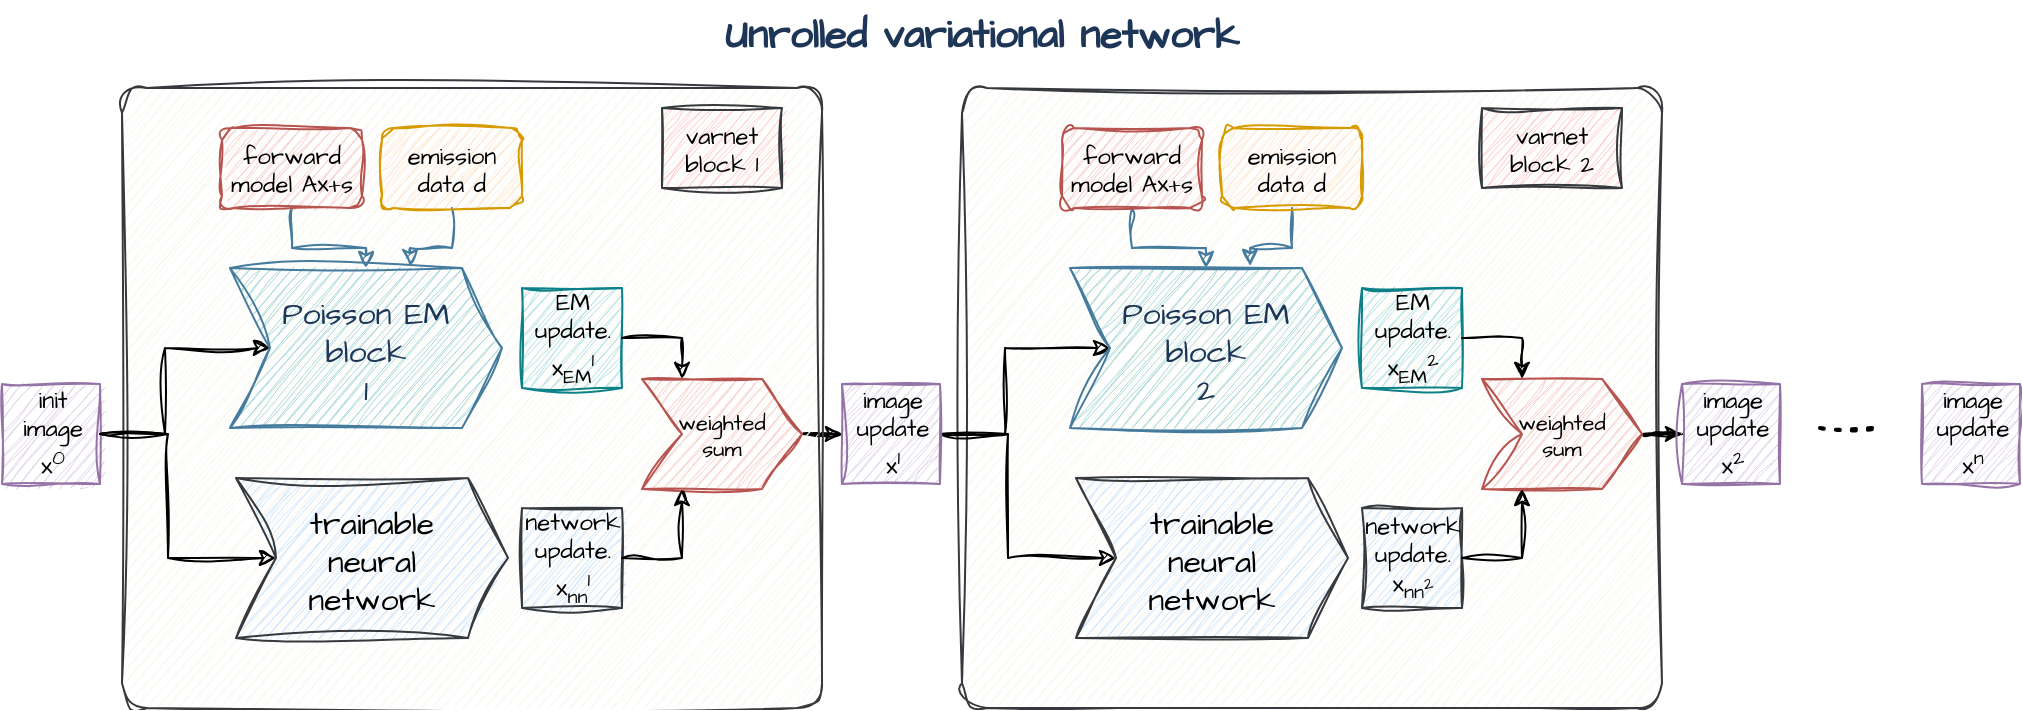 <mxfile version="21.1.6" type="embed">
  <diagram id="Y4sU-rHGqHlIfGgtUhzL" name="Page-1">
    <mxGraphModel dx="765" dy="430" grid="1" gridSize="10" guides="1" tooltips="1" connect="1" arrows="1" fold="1" page="1" pageScale="1" pageWidth="850" pageHeight="1100" math="0" shadow="0">
      <root>
        <mxCell id="0" />
        <mxCell id="1" parent="0" />
        <mxCell id="51" value="" style="rounded=1;sketch=1;curveFitting=1;jiggle=2;fillColor=#f9f7ed;strokeColor=#36393d;arcSize=4;" vertex="1" parent="1">
          <mxGeometry x="500" y="70" width="350" height="310" as="geometry" />
        </mxCell>
        <mxCell id="5" value="Unrolled variational network" style="text;strokeColor=none;fillColor=none;align=center;verticalAlign=middle;rounded=0;fontSize=20;fontFamily=Architects Daughter;fontColor=#1D3557;fontStyle=1" vertex="1" parent="1">
          <mxGeometry x="480" y="26" width="60" height="30" as="geometry" />
        </mxCell>
        <mxCell id="19" value="init&lt;br&gt;image&lt;br&gt;x&lt;sup&gt;0&lt;/sup&gt;" style="rounded=0;sketch=1;hachureGap=4;jiggle=2;curveFitting=1;strokeColor=#9673a6;fontFamily=Architects Daughter;fontSource=https%3A%2F%2Ffonts.googleapis.com%2Fcss%3Ffamily%3DArchitects%2BDaughter;fontSize=12;fillColor=#e1d5e7;align=center;html=1;" vertex="1" parent="1">
          <mxGeometry x="20" y="218" width="49" height="50" as="geometry" />
        </mxCell>
        <mxCell id="46" style="edgeStyle=orthogonalEdgeStyle;rounded=0;orthogonalLoop=1;jettySize=auto;entryX=0;entryY=0.5;entryDx=0;entryDy=0;sketch=1;curveFitting=1;jiggle=2;" edge="1" parent="1" source="40" target="42">
          <mxGeometry relative="1" as="geometry" />
        </mxCell>
        <mxCell id="64" style="edgeStyle=orthogonalEdgeStyle;rounded=0;orthogonalLoop=1;jettySize=auto;sketch=1;curveFitting=1;jiggle=2;" edge="1" parent="1" source="42" target="52">
          <mxGeometry relative="1" as="geometry" />
        </mxCell>
        <mxCell id="66" style="edgeStyle=orthogonalEdgeStyle;rounded=0;orthogonalLoop=1;jettySize=auto;entryX=0;entryY=0.5;entryDx=0;entryDy=0;sketch=1;curveFitting=1;jiggle=2;" edge="1" parent="1" source="42" target="59">
          <mxGeometry relative="1" as="geometry" />
        </mxCell>
        <mxCell id="42" value="image&lt;br&gt;update&lt;br&gt;x&lt;sup&gt;1&lt;/sup&gt;" style="rounded=0;sketch=1;hachureGap=4;jiggle=2;curveFitting=1;strokeColor=#9673a6;fontFamily=Architects Daughter;fontSource=https%3A%2F%2Ffonts.googleapis.com%2Fcss%3Ffamily%3DArchitects%2BDaughter;fontSize=12;fillColor=#e1d5e7;align=center;html=1;" vertex="1" parent="1">
          <mxGeometry x="440" y="218" width="49" height="50" as="geometry" />
        </mxCell>
        <mxCell id="49" value="" style="group" vertex="1" connectable="0" parent="1">
          <mxGeometry x="80" y="70" width="350" height="310" as="geometry" />
        </mxCell>
        <mxCell id="43" value="" style="rounded=1;sketch=1;curveFitting=1;jiggle=2;fillColor=#f9f7ed;strokeColor=#36393d;arcSize=4;" vertex="1" parent="49">
          <mxGeometry width="350" height="310" as="geometry" />
        </mxCell>
        <mxCell id="2" value="Poisson EM&#xa;block&#xa;1" style="shape=step;perimeter=stepPerimeter;fixedSize=1;hachureGap=4;fontFamily=Architects Daughter;fontSource=https%3A%2F%2Ffonts.googleapis.com%2Fcss%3Ffamily%3DArchitects%2BDaughter;fontSize=16;labelBackgroundColor=none;fillColor=#A8DADC;strokeColor=#457B9D;fontColor=#1D3557;rounded=0;sketch=1;curveFitting=1;jiggle=2;" vertex="1" parent="49">
          <mxGeometry x="54" y="90" width="136" height="80" as="geometry" />
        </mxCell>
        <mxCell id="6" value="" style="edgeStyle=orthogonalEdgeStyle;rounded=0;sketch=1;hachureGap=4;jiggle=2;curveFitting=1;orthogonalLoop=1;jettySize=auto;strokeColor=#457B9D;fontFamily=Architects Daughter;fontSource=https%3A%2F%2Ffonts.googleapis.com%2Fcss%3Ffamily%3DArchitects%2BDaughter;fontSize=16;fontColor=#1D3557;fillColor=#A8DADC;entryX=0.662;entryY=-0.012;entryDx=0;entryDy=0;entryPerimeter=0;" edge="1" parent="49" source="7" target="2">
          <mxGeometry relative="1" as="geometry" />
        </mxCell>
        <mxCell id="7" value="emission&#xa;data d" style="rounded=1;sketch=1;hachureGap=4;jiggle=2;curveFitting=1;strokeColor=#d79b00;fontFamily=Architects Daughter;fontSource=https%3A%2F%2Ffonts.googleapis.com%2Fcss%3Ffamily%3DArchitects%2BDaughter;fontSize=12;fillColor=#ffe6cc;" vertex="1" parent="49">
          <mxGeometry x="130" y="20" width="70" height="40" as="geometry" />
        </mxCell>
        <mxCell id="8" value="" style="edgeStyle=orthogonalEdgeStyle;rounded=0;sketch=1;hachureGap=4;jiggle=2;curveFitting=1;orthogonalLoop=1;jettySize=auto;strokeColor=#457B9D;fontFamily=Architects Daughter;fontSource=https%3A%2F%2Ffonts.googleapis.com%2Fcss%3Ffamily%3DArchitects%2BDaughter;fontSize=16;fontColor=#1D3557;fillColor=#A8DADC;" edge="1" parent="49" source="9" target="2">
          <mxGeometry relative="1" as="geometry" />
        </mxCell>
        <mxCell id="9" value="forward&#xa;model Ax+s" style="rounded=1;sketch=1;hachureGap=4;jiggle=2;curveFitting=1;strokeColor=#b85450;fontFamily=Architects Daughter;fontSource=https%3A%2F%2Ffonts.googleapis.com%2Fcss%3Ffamily%3DArchitects%2BDaughter;fontSize=12;fillColor=#f8cecc;" vertex="1" parent="49">
          <mxGeometry x="50" y="20" width="70" height="40" as="geometry" />
        </mxCell>
        <mxCell id="35" style="edgeStyle=orthogonalEdgeStyle;rounded=0;orthogonalLoop=1;jettySize=auto;exitX=1;exitY=0.5;exitDx=0;exitDy=0;sketch=1;curveFitting=1;jiggle=2;" edge="1" parent="49" source="19" target="2">
          <mxGeometry relative="1" as="geometry" />
        </mxCell>
        <mxCell id="21" value="EM&lt;br&gt;update. &lt;br&gt;x&lt;sub&gt;EM&lt;/sub&gt;&lt;sup&gt;1&lt;/sup&gt;" style="rounded=0;sketch=1;hachureGap=4;jiggle=2;curveFitting=1;strokeColor=#0e8088;fontFamily=Architects Daughter;fontSource=https%3A%2F%2Ffonts.googleapis.com%2Fcss%3Ffamily%3DArchitects%2BDaughter;fontSize=12;fillColor=#b0e3e6;align=center;html=1;shadow=0;glass=0;" vertex="1" parent="49">
          <mxGeometry x="200" y="100" width="50" height="50" as="geometry" />
        </mxCell>
        <mxCell id="31" value="trainable&#xa;neural &#xa;network" style="shape=step;perimeter=stepPerimeter;fixedSize=1;hachureGap=4;fontFamily=Architects Daughter;fontSource=https%3A%2F%2Ffonts.googleapis.com%2Fcss%3Ffamily%3DArchitects%2BDaughter;fontSize=16;labelBackgroundColor=none;fillColor=#cce5ff;strokeColor=#36393d;rounded=0;sketch=1;curveFitting=1;jiggle=2;" vertex="1" parent="49">
          <mxGeometry x="57" y="195" width="136" height="80" as="geometry" />
        </mxCell>
        <mxCell id="32" value="network&lt;br&gt;update. &lt;br&gt;x&lt;sub&gt;nn&lt;/sub&gt;&lt;sup&gt;1&lt;/sup&gt;" style="rounded=0;sketch=1;hachureGap=4;jiggle=2;curveFitting=1;strokeColor=#36393d;fontFamily=Architects Daughter;fontSource=https%3A%2F%2Ffonts.googleapis.com%2Fcss%3Ffamily%3DArchitects%2BDaughter;fontSize=12;fillColor=#cce5ff;align=center;html=1;shadow=0;glass=0;" vertex="1" parent="49">
          <mxGeometry x="200" y="210" width="50" height="50" as="geometry" />
        </mxCell>
        <mxCell id="40" value="weighted&#xa;sum" style="shape=step;perimeter=stepPerimeter;fixedSize=1;sketch=1;curveFitting=1;jiggle=2;fontFamily=Architects Daughter;fontSource=https%3A%2F%2Ffonts.googleapis.com%2Fcss%3Ffamily%3DArchitects%2BDaughter;fontSize=11;fillColor=#f8cecc;strokeColor=#b85450;" vertex="1" parent="49">
          <mxGeometry x="260" y="145.5" width="80" height="55" as="geometry" />
        </mxCell>
        <mxCell id="47" style="edgeStyle=orthogonalEdgeStyle;rounded=0;orthogonalLoop=1;jettySize=auto;entryX=0.25;entryY=0;entryDx=0;entryDy=0;sketch=1;curveFitting=1;jiggle=2;" edge="1" parent="49" source="21" target="40">
          <mxGeometry relative="1" as="geometry" />
        </mxCell>
        <mxCell id="48" style="edgeStyle=orthogonalEdgeStyle;rounded=0;orthogonalLoop=1;jettySize=auto;entryX=0.25;entryY=1;entryDx=0;entryDy=0;sketch=1;curveFitting=1;jiggle=2;" edge="1" parent="49" source="32" target="40">
          <mxGeometry relative="1" as="geometry" />
        </mxCell>
        <mxCell id="69" value="varnet&#xa;block 1" style="text;align=center;verticalAlign=middle;resizable=0;points=[];autosize=1;strokeColor=#36393d;fillColor=#ffcccc;fontFamily=Architects Daughter;fontSource=https%3A%2F%2Ffonts.googleapis.com%2Fcss%3Ffamily%3DArchitects%2BDaughter;sketch=1;curveFitting=1;jiggle=2;" vertex="1" parent="49">
          <mxGeometry x="270" y="10" width="60" height="40" as="geometry" />
        </mxCell>
        <mxCell id="36" style="edgeStyle=orthogonalEdgeStyle;rounded=0;orthogonalLoop=1;jettySize=auto;exitX=1;exitY=0.5;exitDx=0;exitDy=0;entryX=0;entryY=0.5;entryDx=0;entryDy=0;sketch=1;curveFitting=1;jiggle=2;" edge="1" parent="1" source="19" target="31">
          <mxGeometry relative="1" as="geometry" />
        </mxCell>
        <mxCell id="52" value="Poisson EM&#xa;block&#xa;2" style="shape=step;perimeter=stepPerimeter;fixedSize=1;hachureGap=4;fontFamily=Architects Daughter;fontSource=https%3A%2F%2Ffonts.googleapis.com%2Fcss%3Ffamily%3DArchitects%2BDaughter;fontSize=16;labelBackgroundColor=none;fillColor=#A8DADC;strokeColor=#457B9D;fontColor=#1D3557;rounded=0;sketch=1;curveFitting=1;jiggle=2;" vertex="1" parent="1">
          <mxGeometry x="554" y="160" width="136" height="80" as="geometry" />
        </mxCell>
        <mxCell id="53" value="" style="edgeStyle=orthogonalEdgeStyle;rounded=0;sketch=1;hachureGap=4;jiggle=2;curveFitting=1;orthogonalLoop=1;jettySize=auto;strokeColor=#457B9D;fontFamily=Architects Daughter;fontSource=https%3A%2F%2Ffonts.googleapis.com%2Fcss%3Ffamily%3DArchitects%2BDaughter;fontSize=16;fontColor=#1D3557;fillColor=#A8DADC;entryX=0.662;entryY=-0.012;entryDx=0;entryDy=0;entryPerimeter=0;" edge="1" parent="1" source="54" target="52">
          <mxGeometry relative="1" as="geometry" />
        </mxCell>
        <mxCell id="54" value="emission&#xa;data d" style="rounded=1;sketch=1;hachureGap=4;jiggle=2;curveFitting=1;strokeColor=#d79b00;fontFamily=Architects Daughter;fontSource=https%3A%2F%2Ffonts.googleapis.com%2Fcss%3Ffamily%3DArchitects%2BDaughter;fontSize=12;fillColor=#ffe6cc;" vertex="1" parent="1">
          <mxGeometry x="630" y="90" width="70" height="40" as="geometry" />
        </mxCell>
        <mxCell id="55" value="" style="edgeStyle=orthogonalEdgeStyle;rounded=0;sketch=1;hachureGap=4;jiggle=2;curveFitting=1;orthogonalLoop=1;jettySize=auto;strokeColor=#457B9D;fontFamily=Architects Daughter;fontSource=https%3A%2F%2Ffonts.googleapis.com%2Fcss%3Ffamily%3DArchitects%2BDaughter;fontSize=16;fontColor=#1D3557;fillColor=#A8DADC;" edge="1" parent="1" source="56" target="52">
          <mxGeometry relative="1" as="geometry" />
        </mxCell>
        <mxCell id="56" value="forward&#xa;model Ax+s" style="rounded=1;sketch=1;hachureGap=4;jiggle=2;curveFitting=1;strokeColor=#b85450;fontFamily=Architects Daughter;fontSource=https%3A%2F%2Ffonts.googleapis.com%2Fcss%3Ffamily%3DArchitects%2BDaughter;fontSize=12;fillColor=#f8cecc;" vertex="1" parent="1">
          <mxGeometry x="550" y="90" width="70" height="40" as="geometry" />
        </mxCell>
        <mxCell id="57" style="edgeStyle=orthogonalEdgeStyle;rounded=0;orthogonalLoop=1;jettySize=auto;exitX=1;exitY=0.5;exitDx=0;exitDy=0;sketch=1;curveFitting=1;jiggle=2;" edge="1" parent="1" target="52">
          <mxGeometry relative="1" as="geometry" />
        </mxCell>
        <mxCell id="58" value="EM&lt;br&gt;update. &lt;br&gt;x&lt;sub&gt;EM&lt;/sub&gt;&lt;sup&gt;2&lt;/sup&gt;" style="rounded=0;sketch=1;hachureGap=4;jiggle=2;curveFitting=1;strokeColor=#0e8088;fontFamily=Architects Daughter;fontSource=https%3A%2F%2Ffonts.googleapis.com%2Fcss%3Ffamily%3DArchitects%2BDaughter;fontSize=12;fillColor=#b0e3e6;align=center;html=1;shadow=0;glass=0;" vertex="1" parent="1">
          <mxGeometry x="700" y="170" width="50" height="50" as="geometry" />
        </mxCell>
        <mxCell id="59" value="trainable&#xa;neural &#xa;network" style="shape=step;perimeter=stepPerimeter;fixedSize=1;hachureGap=4;fontFamily=Architects Daughter;fontSource=https%3A%2F%2Ffonts.googleapis.com%2Fcss%3Ffamily%3DArchitects%2BDaughter;fontSize=16;labelBackgroundColor=none;fillColor=#cce5ff;strokeColor=#36393d;rounded=0;sketch=1;curveFitting=1;jiggle=2;" vertex="1" parent="1">
          <mxGeometry x="557" y="265" width="136" height="80" as="geometry" />
        </mxCell>
        <mxCell id="60" value="network&lt;br&gt;update. &lt;br&gt;x&lt;sub&gt;nn&lt;sup&gt;2&lt;/sup&gt;&lt;/sub&gt;" style="rounded=0;sketch=1;hachureGap=4;jiggle=2;curveFitting=1;strokeColor=#36393d;fontFamily=Architects Daughter;fontSource=https%3A%2F%2Ffonts.googleapis.com%2Fcss%3Ffamily%3DArchitects%2BDaughter;fontSize=12;fillColor=#cce5ff;align=center;html=1;shadow=0;glass=0;" vertex="1" parent="1">
          <mxGeometry x="700" y="280" width="50" height="50" as="geometry" />
        </mxCell>
        <mxCell id="68" style="edgeStyle=orthogonalEdgeStyle;rounded=0;orthogonalLoop=1;jettySize=auto;entryX=0;entryY=0.5;entryDx=0;entryDy=0;sketch=1;curveFitting=1;jiggle=2;" edge="1" parent="1" source="61" target="67">
          <mxGeometry relative="1" as="geometry" />
        </mxCell>
        <mxCell id="61" value="weighted&#xa;sum" style="shape=step;perimeter=stepPerimeter;fixedSize=1;sketch=1;curveFitting=1;jiggle=2;fontFamily=Architects Daughter;fontSource=https%3A%2F%2Ffonts.googleapis.com%2Fcss%3Ffamily%3DArchitects%2BDaughter;fontSize=11;fillColor=#f8cecc;strokeColor=#b85450;" vertex="1" parent="1">
          <mxGeometry x="760" y="215.5" width="80" height="55" as="geometry" />
        </mxCell>
        <mxCell id="62" style="edgeStyle=orthogonalEdgeStyle;rounded=0;orthogonalLoop=1;jettySize=auto;entryX=0.25;entryY=0;entryDx=0;entryDy=0;sketch=1;curveFitting=1;jiggle=2;" edge="1" parent="1" source="58" target="61">
          <mxGeometry relative="1" as="geometry" />
        </mxCell>
        <mxCell id="63" style="edgeStyle=orthogonalEdgeStyle;rounded=0;orthogonalLoop=1;jettySize=auto;entryX=0.25;entryY=1;entryDx=0;entryDy=0;sketch=1;curveFitting=1;jiggle=2;" edge="1" parent="1" source="60" target="61">
          <mxGeometry relative="1" as="geometry" />
        </mxCell>
        <mxCell id="67" value="image&lt;br&gt;update&lt;br&gt;x&lt;sup&gt;2&lt;/sup&gt;" style="rounded=0;sketch=1;hachureGap=4;jiggle=2;curveFitting=1;strokeColor=#9673a6;fontFamily=Architects Daughter;fontSource=https%3A%2F%2Ffonts.googleapis.com%2Fcss%3Ffamily%3DArchitects%2BDaughter;fontSize=12;fillColor=#e1d5e7;align=center;html=1;" vertex="1" parent="1">
          <mxGeometry x="860" y="218" width="49" height="50" as="geometry" />
        </mxCell>
        <mxCell id="70" value="varnet&#xa;block 2" style="text;align=center;verticalAlign=middle;resizable=0;points=[];autosize=1;strokeColor=#36393d;fillColor=#ffcccc;fontFamily=Architects Daughter;fontSource=https%3A%2F%2Ffonts.googleapis.com%2Fcss%3Ffamily%3DArchitects%2BDaughter;sketch=1;curveFitting=1;jiggle=2;" vertex="1" parent="1">
          <mxGeometry x="760" y="80" width="70" height="40" as="geometry" />
        </mxCell>
        <mxCell id="72" value="" style="endArrow=none;dashed=1;dashPattern=1 3;strokeWidth=2;rounded=0;sketch=1;curveFitting=1;jiggle=2;" edge="1" parent="1">
          <mxGeometry width="50" height="50" relative="1" as="geometry">
            <mxPoint x="929" y="240" as="sourcePoint" />
            <mxPoint x="959" y="240" as="targetPoint" />
          </mxGeometry>
        </mxCell>
        <mxCell id="73" value="image&lt;br&gt;update&lt;br&gt;x&lt;sup&gt;n&lt;/sup&gt;" style="rounded=0;sketch=1;hachureGap=4;jiggle=2;curveFitting=1;strokeColor=#9673a6;fontFamily=Architects Daughter;fontSource=https%3A%2F%2Ffonts.googleapis.com%2Fcss%3Ffamily%3DArchitects%2BDaughter;fontSize=12;fillColor=#e1d5e7;align=center;html=1;" vertex="1" parent="1">
          <mxGeometry x="980" y="218" width="49" height="50" as="geometry" />
        </mxCell>
      </root>
    </mxGraphModel>
  </diagram>
</mxfile>

